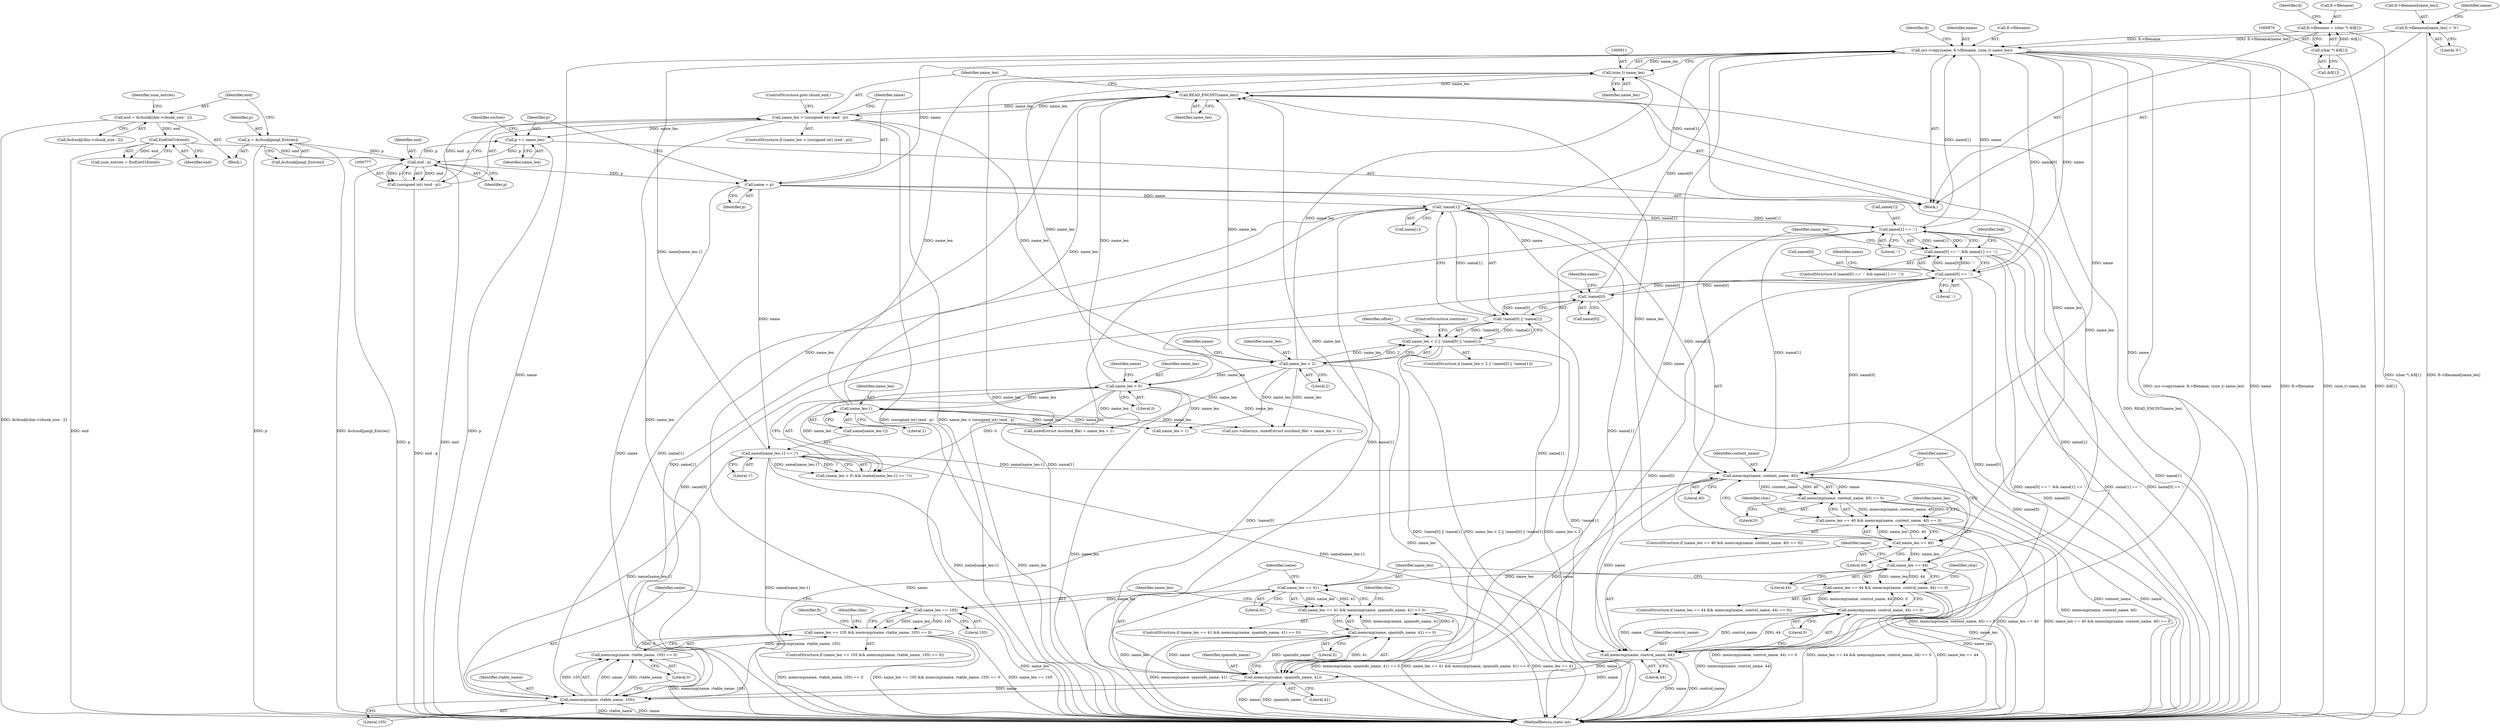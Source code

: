 digraph "0_libmspack_2f084136cfe0d05e5bf5703f3e83c6d955234b4d@pointer" {
"1000905" [label="(Call,sys->copy(name, fi->filename, (size_t) name_len))"];
"1000804" [label="(Call,!name[1])"];
"1000782" [label="(Call,name = p)"];
"1000778" [label="(Call,end - p)"];
"1000765" [label="(Call,EndGetI16(end))"];
"1000753" [label="(Call,end = &chunk[chm->chunk_size - 2])"];
"1000747" [label="(Call,p = &chunk[pmgl_Entries])"];
"1000785" [label="(Call,p += name_len)"];
"1000774" [label="(Call,name_len > (unsigned int) (end - p))"];
"1000771" [label="(Call,READ_ENCINT(name_len))"];
"1000995" [label="(Call,name_len == 105)"];
"1000975" [label="(Call,name_len == 41)"];
"1000955" [label="(Call,name_len == 44)"];
"1000935" [label="(Call,name_len == 40)"];
"1000910" [label="(Call,(size_t) name_len)"];
"1000826" [label="(Call,name_len-1)"];
"1000820" [label="(Call,name_len > 0)"];
"1000796" [label="(Call,name_len < 2)"];
"1000776" [label="(Call,(unsigned int) (end - p))"];
"1000927" [label="(Call,name[1] == ':')"];
"1000905" [label="(Call,sys->copy(name, fi->filename, (size_t) name_len))"];
"1000823" [label="(Call,name[name_len-1] == '/')"];
"1000922" [label="(Call,name[0] == ':')"];
"1000800" [label="(Call,!name[0])"];
"1000865" [label="(Call,fi->filename = (char *) &fi[1])"];
"1000869" [label="(Call,(char *) &fi[1])"];
"1000913" [label="(Call,fi->filename[name_len] = '\0')"];
"1000799" [label="(Call,!name[0] || !name[1])"];
"1000795" [label="(Call,name_len < 2 || !name[0] || !name[1])"];
"1000939" [label="(Call,memcmp(name, content_name, 40))"];
"1000938" [label="(Call,memcmp(name, content_name, 40) == 0)"];
"1000934" [label="(Call,name_len == 40 && memcmp(name, content_name, 40) == 0)"];
"1000959" [label="(Call,memcmp(name, control_name, 44))"];
"1000958" [label="(Call,memcmp(name, control_name, 44) == 0)"];
"1000954" [label="(Call,name_len == 44 && memcmp(name, control_name, 44) == 0)"];
"1000979" [label="(Call,memcmp(name, spaninfo_name, 41))"];
"1000978" [label="(Call,memcmp(name, spaninfo_name, 41) == 0)"];
"1000974" [label="(Call,name_len == 41 && memcmp(name, spaninfo_name, 41) == 0)"];
"1000999" [label="(Call,memcmp(name, rtable_name, 105))"];
"1000998" [label="(Call,memcmp(name, rtable_name, 105) == 0)"];
"1000994" [label="(Call,name_len == 105 && memcmp(name, rtable_name, 105) == 0)"];
"1000921" [label="(Call,name[0] == ':' && name[1] == ':')"];
"1000784" [label="(Identifier,p)"];
"1000786" [label="(Identifier,p)"];
"1000927" [label="(Call,name[1] == ':')"];
"1000912" [label="(Identifier,name_len)"];
"1000956" [label="(Identifier,name_len)"];
"1000764" [label="(Identifier,num_entries)"];
"1000994" [label="(Call,name_len == 105 && memcmp(name, rtable_name, 105) == 0)"];
"1000980" [label="(Identifier,name)"];
"1000869" [label="(Call,(char *) &fi[1])"];
"1000801" [label="(Call,name[0])"];
"1000941" [label="(Identifier,content_name)"];
"1000797" [label="(Identifier,name_len)"];
"1000821" [label="(Identifier,name_len)"];
"1000934" [label="(Call,name_len == 40 && memcmp(name, content_name, 40) == 0)"];
"1000782" [label="(Call,name = p)"];
"1000825" [label="(Identifier,name)"];
"1000753" [label="(Call,end = &chunk[chm->chunk_size - 2])"];
"1000820" [label="(Call,name_len > 0)"];
"1000800" [label="(Call,!name[0])"];
"1000916" [label="(Identifier,fi)"];
"1000933" [label="(ControlStructure,if (name_len == 40 && memcmp(name, content_name, 40) == 0))"];
"1000819" [label="(Call,(name_len > 0) && (name[name_len-1] == '/'))"];
"1000935" [label="(Call,name_len == 40)"];
"1000942" [label="(Literal,40)"];
"1000968" [label="(Identifier,chm)"];
"1001003" [label="(Literal,0)"];
"1000871" [label="(Call,&fi[1])"];
"1000955" [label="(Call,name_len == 44)"];
"1000789" [label="(Identifier,section)"];
"1000806" [label="(Identifier,name)"];
"1001014" [label="(Identifier,fi)"];
"1000804" [label="(Call,!name[1])"];
"1000937" [label="(Literal,40)"];
"1000938" [label="(Call,memcmp(name, content_name, 40) == 0)"];
"1000773" [label="(ControlStructure,if (name_len > (unsigned int) (end - p)))"];
"1000954" [label="(Call,name_len == 44 && memcmp(name, control_name, 44) == 0)"];
"1000780" [label="(Identifier,p)"];
"1000802" [label="(Identifier,name)"];
"1000920" [label="(ControlStructure,if (name[0] == ':' && name[1] == ':'))"];
"1000852" [label="(Call,name_len + 1)"];
"1000754" [label="(Identifier,end)"];
"1000826" [label="(Call,name_len-1)"];
"1000828" [label="(Literal,1)"];
"1000775" [label="(Identifier,name_len)"];
"1000957" [label="(Literal,44)"];
"1000939" [label="(Call,memcmp(name, content_name, 40))"];
"1000906" [label="(Identifier,name)"];
"1000778" [label="(Call,end - p)"];
"1000795" [label="(Call,name_len < 2 || !name[0] || !name[1])"];
"1000958" [label="(Call,memcmp(name, control_name, 44) == 0)"];
"1000776" [label="(Call,(unsigned int) (end - p))"];
"1001002" [label="(Literal,105)"];
"1000940" [label="(Identifier,name)"];
"1000877" [label="(Identifier,fi)"];
"1000961" [label="(Identifier,control_name)"];
"1000983" [label="(Literal,0)"];
"1000798" [label="(Literal,2)"];
"1000865" [label="(Call,fi->filename = (char *) &fi[1])"];
"1000979" [label="(Call,memcmp(name, spaninfo_name, 41))"];
"1000974" [label="(Call,name_len == 41 && memcmp(name, spaninfo_name, 41) == 0)"];
"1000977" [label="(Literal,41)"];
"1000982" [label="(Literal,41)"];
"1001000" [label="(Identifier,name)"];
"1000905" [label="(Call,sys->copy(name, fi->filename, (size_t) name_len))"];
"1000926" [label="(Literal,':')"];
"1000998" [label="(Call,memcmp(name, rtable_name, 105) == 0)"];
"1000929" [label="(Identifier,name)"];
"1000928" [label="(Call,name[1])"];
"1000805" [label="(Call,name[1])"];
"1000822" [label="(Literal,0)"];
"1000999" [label="(Call,memcmp(name, rtable_name, 105))"];
"1000796" [label="(Call,name_len < 2)"];
"1000975" [label="(Call,name_len == 41)"];
"1000959" [label="(Call,memcmp(name, control_name, 44))"];
"1000914" [label="(Call,fi->filename[name_len])"];
"1000763" [label="(Call,num_entries = EndGetI16(end))"];
"1000943" [label="(Literal,0)"];
"1000919" [label="(Literal,'\0')"];
"1000907" [label="(Call,fi->filename)"];
"1001001" [label="(Identifier,rtable_name)"];
"1000924" [label="(Identifier,name)"];
"1000997" [label="(Literal,105)"];
"1000921" [label="(Call,name[0] == ':' && name[1] == ':')"];
"1000960" [label="(Identifier,name)"];
"1000772" [label="(Identifier,name_len)"];
"1000765" [label="(Call,EndGetI16(end))"];
"1000770" [label="(Block,)"];
"1000913" [label="(Call,fi->filename[name_len] = '\0')"];
"1000847" [label="(Call,sys->alloc(sys, sizeof(struct mschmd_file) + name_len + 1))"];
"1000799" [label="(Call,!name[0] || !name[1])"];
"1000824" [label="(Call,name[name_len-1])"];
"1000978" [label="(Call,memcmp(name, spaninfo_name, 41) == 0)"];
"1000827" [label="(Identifier,name_len)"];
"1000755" [label="(Call,&chunk[chm->chunk_size - 2])"];
"1000948" [label="(Identifier,chm)"];
"1000808" [label="(ControlStructure,continue;)"];
"1000981" [label="(Identifier,spaninfo_name)"];
"1000749" [label="(Call,&chunk[pmgl_Entries])"];
"1000687" [label="(Block,)"];
"1000988" [label="(Identifier,chm)"];
"1000936" [label="(Identifier,name_len)"];
"1000922" [label="(Call,name[0] == ':')"];
"1000812" [label="(Identifier,offset)"];
"1000794" [label="(ControlStructure,if (name_len < 2 || !name[0] || !name[1]))"];
"1000783" [label="(Identifier,name)"];
"1000995" [label="(Call,name_len == 105)"];
"1000747" [label="(Call,p = &chunk[pmgl_Entries])"];
"1000787" [label="(Identifier,name_len)"];
"1000771" [label="(Call,READ_ENCINT(name_len))"];
"1000996" [label="(Identifier,name_len)"];
"1000953" [label="(ControlStructure,if (name_len == 44 && memcmp(name, control_name, 44) == 0))"];
"1000781" [label="(ControlStructure,goto chunk_end;)"];
"1000973" [label="(ControlStructure,if (name_len == 41 && memcmp(name, spaninfo_name, 41) == 0))"];
"1000823" [label="(Call,name[name_len-1] == '/')"];
"1000976" [label="(Identifier,name_len)"];
"1000963" [label="(Literal,0)"];
"1000962" [label="(Literal,44)"];
"1000849" [label="(Call,sizeof(struct mschmd_file) + name_len + 1)"];
"1000748" [label="(Identifier,p)"];
"1000866" [label="(Call,fi->filename)"];
"1000774" [label="(Call,name_len > (unsigned int) (end - p))"];
"1000993" [label="(ControlStructure,if (name_len == 105 && memcmp(name, rtable_name, 105) == 0))"];
"1001059" [label="(MethodReturn,static int)"];
"1000931" [label="(Literal,':')"];
"1000829" [label="(Literal,'/')"];
"1001027" [label="(Identifier,link)"];
"1000779" [label="(Identifier,end)"];
"1000923" [label="(Call,name[0])"];
"1001008" [label="(Identifier,chm)"];
"1000910" [label="(Call,(size_t) name_len)"];
"1000785" [label="(Call,p += name_len)"];
"1000766" [label="(Identifier,end)"];
"1000905" -> "1000770"  [label="AST: "];
"1000905" -> "1000910"  [label="CFG: "];
"1000906" -> "1000905"  [label="AST: "];
"1000907" -> "1000905"  [label="AST: "];
"1000910" -> "1000905"  [label="AST: "];
"1000916" -> "1000905"  [label="CFG: "];
"1000905" -> "1001059"  [label="DDG: sys->copy(name, fi->filename, (size_t) name_len)"];
"1000905" -> "1001059"  [label="DDG: name"];
"1000905" -> "1001059"  [label="DDG: fi->filename"];
"1000905" -> "1001059"  [label="DDG: (size_t) name_len"];
"1000804" -> "1000905"  [label="DDG: name[1]"];
"1000782" -> "1000905"  [label="DDG: name"];
"1000823" -> "1000905"  [label="DDG: name[name_len-1]"];
"1000922" -> "1000905"  [label="DDG: name[0]"];
"1000800" -> "1000905"  [label="DDG: name[0]"];
"1000927" -> "1000905"  [label="DDG: name[1]"];
"1000865" -> "1000905"  [label="DDG: fi->filename"];
"1000913" -> "1000905"  [label="DDG: fi->filename[name_len]"];
"1000910" -> "1000905"  [label="DDG: name_len"];
"1000905" -> "1000922"  [label="DDG: name"];
"1000905" -> "1000927"  [label="DDG: name"];
"1000905" -> "1000939"  [label="DDG: name"];
"1000905" -> "1000959"  [label="DDG: name"];
"1000905" -> "1000979"  [label="DDG: name"];
"1000905" -> "1000999"  [label="DDG: name"];
"1000804" -> "1000799"  [label="AST: "];
"1000804" -> "1000805"  [label="CFG: "];
"1000805" -> "1000804"  [label="AST: "];
"1000799" -> "1000804"  [label="CFG: "];
"1000804" -> "1001059"  [label="DDG: name[1]"];
"1000804" -> "1000799"  [label="DDG: name[1]"];
"1000782" -> "1000804"  [label="DDG: name"];
"1000927" -> "1000804"  [label="DDG: name[1]"];
"1000804" -> "1000927"  [label="DDG: name[1]"];
"1000804" -> "1000939"  [label="DDG: name[1]"];
"1000804" -> "1000959"  [label="DDG: name[1]"];
"1000804" -> "1000979"  [label="DDG: name[1]"];
"1000804" -> "1000999"  [label="DDG: name[1]"];
"1000782" -> "1000770"  [label="AST: "];
"1000782" -> "1000784"  [label="CFG: "];
"1000783" -> "1000782"  [label="AST: "];
"1000784" -> "1000782"  [label="AST: "];
"1000786" -> "1000782"  [label="CFG: "];
"1000782" -> "1001059"  [label="DDG: name"];
"1000778" -> "1000782"  [label="DDG: p"];
"1000782" -> "1000800"  [label="DDG: name"];
"1000782" -> "1000823"  [label="DDG: name"];
"1000778" -> "1000776"  [label="AST: "];
"1000778" -> "1000780"  [label="CFG: "];
"1000779" -> "1000778"  [label="AST: "];
"1000780" -> "1000778"  [label="AST: "];
"1000776" -> "1000778"  [label="CFG: "];
"1000778" -> "1001059"  [label="DDG: p"];
"1000778" -> "1001059"  [label="DDG: end"];
"1000778" -> "1000776"  [label="DDG: end"];
"1000778" -> "1000776"  [label="DDG: p"];
"1000765" -> "1000778"  [label="DDG: end"];
"1000747" -> "1000778"  [label="DDG: p"];
"1000785" -> "1000778"  [label="DDG: p"];
"1000778" -> "1000785"  [label="DDG: p"];
"1000765" -> "1000763"  [label="AST: "];
"1000765" -> "1000766"  [label="CFG: "];
"1000766" -> "1000765"  [label="AST: "];
"1000763" -> "1000765"  [label="CFG: "];
"1000765" -> "1001059"  [label="DDG: end"];
"1000765" -> "1000763"  [label="DDG: end"];
"1000753" -> "1000765"  [label="DDG: end"];
"1000753" -> "1000687"  [label="AST: "];
"1000753" -> "1000755"  [label="CFG: "];
"1000754" -> "1000753"  [label="AST: "];
"1000755" -> "1000753"  [label="AST: "];
"1000764" -> "1000753"  [label="CFG: "];
"1000753" -> "1001059"  [label="DDG: &chunk[chm->chunk_size - 2]"];
"1000747" -> "1000687"  [label="AST: "];
"1000747" -> "1000749"  [label="CFG: "];
"1000748" -> "1000747"  [label="AST: "];
"1000749" -> "1000747"  [label="AST: "];
"1000754" -> "1000747"  [label="CFG: "];
"1000747" -> "1001059"  [label="DDG: p"];
"1000747" -> "1001059"  [label="DDG: &chunk[pmgl_Entries]"];
"1000785" -> "1000770"  [label="AST: "];
"1000785" -> "1000787"  [label="CFG: "];
"1000786" -> "1000785"  [label="AST: "];
"1000787" -> "1000785"  [label="AST: "];
"1000789" -> "1000785"  [label="CFG: "];
"1000785" -> "1001059"  [label="DDG: p"];
"1000774" -> "1000785"  [label="DDG: name_len"];
"1000774" -> "1000773"  [label="AST: "];
"1000774" -> "1000776"  [label="CFG: "];
"1000775" -> "1000774"  [label="AST: "];
"1000776" -> "1000774"  [label="AST: "];
"1000781" -> "1000774"  [label="CFG: "];
"1000783" -> "1000774"  [label="CFG: "];
"1000774" -> "1001059"  [label="DDG: (unsigned int) (end - p)"];
"1000774" -> "1001059"  [label="DDG: name_len > (unsigned int) (end - p)"];
"1000774" -> "1001059"  [label="DDG: name_len"];
"1000774" -> "1000771"  [label="DDG: name_len"];
"1000771" -> "1000774"  [label="DDG: name_len"];
"1000776" -> "1000774"  [label="DDG: end - p"];
"1000774" -> "1000796"  [label="DDG: name_len"];
"1000771" -> "1000770"  [label="AST: "];
"1000771" -> "1000772"  [label="CFG: "];
"1000772" -> "1000771"  [label="AST: "];
"1000775" -> "1000771"  [label="CFG: "];
"1000771" -> "1001059"  [label="DDG: READ_ENCINT(name_len)"];
"1000995" -> "1000771"  [label="DDG: name_len"];
"1000910" -> "1000771"  [label="DDG: name_len"];
"1000975" -> "1000771"  [label="DDG: name_len"];
"1000955" -> "1000771"  [label="DDG: name_len"];
"1000935" -> "1000771"  [label="DDG: name_len"];
"1000826" -> "1000771"  [label="DDG: name_len"];
"1000820" -> "1000771"  [label="DDG: name_len"];
"1000796" -> "1000771"  [label="DDG: name_len"];
"1000995" -> "1000994"  [label="AST: "];
"1000995" -> "1000997"  [label="CFG: "];
"1000996" -> "1000995"  [label="AST: "];
"1000997" -> "1000995"  [label="AST: "];
"1001000" -> "1000995"  [label="CFG: "];
"1000994" -> "1000995"  [label="CFG: "];
"1000995" -> "1001059"  [label="DDG: name_len"];
"1000995" -> "1000994"  [label="DDG: name_len"];
"1000995" -> "1000994"  [label="DDG: 105"];
"1000975" -> "1000995"  [label="DDG: name_len"];
"1000975" -> "1000974"  [label="AST: "];
"1000975" -> "1000977"  [label="CFG: "];
"1000976" -> "1000975"  [label="AST: "];
"1000977" -> "1000975"  [label="AST: "];
"1000980" -> "1000975"  [label="CFG: "];
"1000974" -> "1000975"  [label="CFG: "];
"1000975" -> "1001059"  [label="DDG: name_len"];
"1000975" -> "1000974"  [label="DDG: name_len"];
"1000975" -> "1000974"  [label="DDG: 41"];
"1000955" -> "1000975"  [label="DDG: name_len"];
"1000955" -> "1000954"  [label="AST: "];
"1000955" -> "1000957"  [label="CFG: "];
"1000956" -> "1000955"  [label="AST: "];
"1000957" -> "1000955"  [label="AST: "];
"1000960" -> "1000955"  [label="CFG: "];
"1000954" -> "1000955"  [label="CFG: "];
"1000955" -> "1001059"  [label="DDG: name_len"];
"1000955" -> "1000954"  [label="DDG: name_len"];
"1000955" -> "1000954"  [label="DDG: 44"];
"1000935" -> "1000955"  [label="DDG: name_len"];
"1000935" -> "1000934"  [label="AST: "];
"1000935" -> "1000937"  [label="CFG: "];
"1000936" -> "1000935"  [label="AST: "];
"1000937" -> "1000935"  [label="AST: "];
"1000940" -> "1000935"  [label="CFG: "];
"1000934" -> "1000935"  [label="CFG: "];
"1000935" -> "1001059"  [label="DDG: name_len"];
"1000935" -> "1000934"  [label="DDG: name_len"];
"1000935" -> "1000934"  [label="DDG: 40"];
"1000910" -> "1000935"  [label="DDG: name_len"];
"1000910" -> "1000912"  [label="CFG: "];
"1000911" -> "1000910"  [label="AST: "];
"1000912" -> "1000910"  [label="AST: "];
"1000910" -> "1001059"  [label="DDG: name_len"];
"1000826" -> "1000910"  [label="DDG: name_len"];
"1000820" -> "1000910"  [label="DDG: name_len"];
"1000796" -> "1000910"  [label="DDG: name_len"];
"1000826" -> "1000824"  [label="AST: "];
"1000826" -> "1000828"  [label="CFG: "];
"1000827" -> "1000826"  [label="AST: "];
"1000828" -> "1000826"  [label="AST: "];
"1000824" -> "1000826"  [label="CFG: "];
"1000826" -> "1001059"  [label="DDG: name_len"];
"1000820" -> "1000826"  [label="DDG: name_len"];
"1000826" -> "1000847"  [label="DDG: name_len"];
"1000826" -> "1000849"  [label="DDG: name_len"];
"1000826" -> "1000852"  [label="DDG: name_len"];
"1000820" -> "1000819"  [label="AST: "];
"1000820" -> "1000822"  [label="CFG: "];
"1000821" -> "1000820"  [label="AST: "];
"1000822" -> "1000820"  [label="AST: "];
"1000825" -> "1000820"  [label="CFG: "];
"1000819" -> "1000820"  [label="CFG: "];
"1000820" -> "1001059"  [label="DDG: name_len"];
"1000820" -> "1000819"  [label="DDG: name_len"];
"1000820" -> "1000819"  [label="DDG: 0"];
"1000796" -> "1000820"  [label="DDG: name_len"];
"1000820" -> "1000847"  [label="DDG: name_len"];
"1000820" -> "1000849"  [label="DDG: name_len"];
"1000820" -> "1000852"  [label="DDG: name_len"];
"1000796" -> "1000795"  [label="AST: "];
"1000796" -> "1000798"  [label="CFG: "];
"1000797" -> "1000796"  [label="AST: "];
"1000798" -> "1000796"  [label="AST: "];
"1000802" -> "1000796"  [label="CFG: "];
"1000795" -> "1000796"  [label="CFG: "];
"1000796" -> "1001059"  [label="DDG: name_len"];
"1000796" -> "1000795"  [label="DDG: name_len"];
"1000796" -> "1000795"  [label="DDG: 2"];
"1000796" -> "1000847"  [label="DDG: name_len"];
"1000796" -> "1000849"  [label="DDG: name_len"];
"1000796" -> "1000852"  [label="DDG: name_len"];
"1000777" -> "1000776"  [label="AST: "];
"1000776" -> "1001059"  [label="DDG: end - p"];
"1000927" -> "1000921"  [label="AST: "];
"1000927" -> "1000931"  [label="CFG: "];
"1000928" -> "1000927"  [label="AST: "];
"1000931" -> "1000927"  [label="AST: "];
"1000921" -> "1000927"  [label="CFG: "];
"1000927" -> "1001059"  [label="DDG: name[1]"];
"1000927" -> "1000921"  [label="DDG: name[1]"];
"1000927" -> "1000921"  [label="DDG: ':'"];
"1000927" -> "1000939"  [label="DDG: name[1]"];
"1000927" -> "1000959"  [label="DDG: name[1]"];
"1000927" -> "1000979"  [label="DDG: name[1]"];
"1000927" -> "1000999"  [label="DDG: name[1]"];
"1000823" -> "1000819"  [label="AST: "];
"1000823" -> "1000829"  [label="CFG: "];
"1000824" -> "1000823"  [label="AST: "];
"1000829" -> "1000823"  [label="AST: "];
"1000819" -> "1000823"  [label="CFG: "];
"1000823" -> "1001059"  [label="DDG: name[name_len-1]"];
"1000823" -> "1000819"  [label="DDG: name[name_len-1]"];
"1000823" -> "1000819"  [label="DDG: '/'"];
"1000823" -> "1000939"  [label="DDG: name[name_len-1]"];
"1000823" -> "1000959"  [label="DDG: name[name_len-1]"];
"1000823" -> "1000979"  [label="DDG: name[name_len-1]"];
"1000823" -> "1000999"  [label="DDG: name[name_len-1]"];
"1000922" -> "1000921"  [label="AST: "];
"1000922" -> "1000926"  [label="CFG: "];
"1000923" -> "1000922"  [label="AST: "];
"1000926" -> "1000922"  [label="AST: "];
"1000929" -> "1000922"  [label="CFG: "];
"1000921" -> "1000922"  [label="CFG: "];
"1000922" -> "1001059"  [label="DDG: name[0]"];
"1000922" -> "1000800"  [label="DDG: name[0]"];
"1000922" -> "1000921"  [label="DDG: name[0]"];
"1000922" -> "1000921"  [label="DDG: ':'"];
"1000800" -> "1000922"  [label="DDG: name[0]"];
"1000922" -> "1000939"  [label="DDG: name[0]"];
"1000922" -> "1000959"  [label="DDG: name[0]"];
"1000922" -> "1000979"  [label="DDG: name[0]"];
"1000922" -> "1000999"  [label="DDG: name[0]"];
"1000800" -> "1000799"  [label="AST: "];
"1000800" -> "1000801"  [label="CFG: "];
"1000801" -> "1000800"  [label="AST: "];
"1000806" -> "1000800"  [label="CFG: "];
"1000799" -> "1000800"  [label="CFG: "];
"1000800" -> "1001059"  [label="DDG: name[0]"];
"1000800" -> "1000799"  [label="DDG: name[0]"];
"1000865" -> "1000770"  [label="AST: "];
"1000865" -> "1000869"  [label="CFG: "];
"1000866" -> "1000865"  [label="AST: "];
"1000869" -> "1000865"  [label="AST: "];
"1000877" -> "1000865"  [label="CFG: "];
"1000865" -> "1001059"  [label="DDG: (char *) &fi[1]"];
"1000869" -> "1000865"  [label="DDG: &fi[1]"];
"1000869" -> "1000871"  [label="CFG: "];
"1000870" -> "1000869"  [label="AST: "];
"1000871" -> "1000869"  [label="AST: "];
"1000869" -> "1001059"  [label="DDG: &fi[1]"];
"1000913" -> "1000770"  [label="AST: "];
"1000913" -> "1000919"  [label="CFG: "];
"1000914" -> "1000913"  [label="AST: "];
"1000919" -> "1000913"  [label="AST: "];
"1000924" -> "1000913"  [label="CFG: "];
"1000913" -> "1001059"  [label="DDG: fi->filename[name_len]"];
"1000799" -> "1000795"  [label="AST: "];
"1000795" -> "1000799"  [label="CFG: "];
"1000799" -> "1001059"  [label="DDG: !name[0]"];
"1000799" -> "1001059"  [label="DDG: !name[1]"];
"1000799" -> "1000795"  [label="DDG: !name[0]"];
"1000799" -> "1000795"  [label="DDG: !name[1]"];
"1000795" -> "1000794"  [label="AST: "];
"1000808" -> "1000795"  [label="CFG: "];
"1000812" -> "1000795"  [label="CFG: "];
"1000795" -> "1001059"  [label="DDG: name_len < 2"];
"1000795" -> "1001059"  [label="DDG: name_len < 2 || !name[0] || !name[1]"];
"1000795" -> "1001059"  [label="DDG: !name[0] || !name[1]"];
"1000939" -> "1000938"  [label="AST: "];
"1000939" -> "1000942"  [label="CFG: "];
"1000940" -> "1000939"  [label="AST: "];
"1000941" -> "1000939"  [label="AST: "];
"1000942" -> "1000939"  [label="AST: "];
"1000943" -> "1000939"  [label="CFG: "];
"1000939" -> "1001059"  [label="DDG: content_name"];
"1000939" -> "1001059"  [label="DDG: name"];
"1000939" -> "1000938"  [label="DDG: name"];
"1000939" -> "1000938"  [label="DDG: content_name"];
"1000939" -> "1000938"  [label="DDG: 40"];
"1000939" -> "1000959"  [label="DDG: name"];
"1000939" -> "1000979"  [label="DDG: name"];
"1000939" -> "1000999"  [label="DDG: name"];
"1000938" -> "1000934"  [label="AST: "];
"1000938" -> "1000943"  [label="CFG: "];
"1000943" -> "1000938"  [label="AST: "];
"1000934" -> "1000938"  [label="CFG: "];
"1000938" -> "1001059"  [label="DDG: memcmp(name, content_name, 40)"];
"1000938" -> "1000934"  [label="DDG: memcmp(name, content_name, 40)"];
"1000938" -> "1000934"  [label="DDG: 0"];
"1000934" -> "1000933"  [label="AST: "];
"1000948" -> "1000934"  [label="CFG: "];
"1000956" -> "1000934"  [label="CFG: "];
"1000934" -> "1001059"  [label="DDG: name_len == 40"];
"1000934" -> "1001059"  [label="DDG: name_len == 40 && memcmp(name, content_name, 40) == 0"];
"1000934" -> "1001059"  [label="DDG: memcmp(name, content_name, 40) == 0"];
"1000959" -> "1000958"  [label="AST: "];
"1000959" -> "1000962"  [label="CFG: "];
"1000960" -> "1000959"  [label="AST: "];
"1000961" -> "1000959"  [label="AST: "];
"1000962" -> "1000959"  [label="AST: "];
"1000963" -> "1000959"  [label="CFG: "];
"1000959" -> "1001059"  [label="DDG: control_name"];
"1000959" -> "1001059"  [label="DDG: name"];
"1000959" -> "1000958"  [label="DDG: name"];
"1000959" -> "1000958"  [label="DDG: control_name"];
"1000959" -> "1000958"  [label="DDG: 44"];
"1000959" -> "1000979"  [label="DDG: name"];
"1000959" -> "1000999"  [label="DDG: name"];
"1000958" -> "1000954"  [label="AST: "];
"1000958" -> "1000963"  [label="CFG: "];
"1000963" -> "1000958"  [label="AST: "];
"1000954" -> "1000958"  [label="CFG: "];
"1000958" -> "1001059"  [label="DDG: memcmp(name, control_name, 44)"];
"1000958" -> "1000954"  [label="DDG: memcmp(name, control_name, 44)"];
"1000958" -> "1000954"  [label="DDG: 0"];
"1000954" -> "1000953"  [label="AST: "];
"1000968" -> "1000954"  [label="CFG: "];
"1000976" -> "1000954"  [label="CFG: "];
"1000954" -> "1001059"  [label="DDG: memcmp(name, control_name, 44) == 0"];
"1000954" -> "1001059"  [label="DDG: name_len == 44 && memcmp(name, control_name, 44) == 0"];
"1000954" -> "1001059"  [label="DDG: name_len == 44"];
"1000979" -> "1000978"  [label="AST: "];
"1000979" -> "1000982"  [label="CFG: "];
"1000980" -> "1000979"  [label="AST: "];
"1000981" -> "1000979"  [label="AST: "];
"1000982" -> "1000979"  [label="AST: "];
"1000983" -> "1000979"  [label="CFG: "];
"1000979" -> "1001059"  [label="DDG: spaninfo_name"];
"1000979" -> "1001059"  [label="DDG: name"];
"1000979" -> "1000978"  [label="DDG: name"];
"1000979" -> "1000978"  [label="DDG: spaninfo_name"];
"1000979" -> "1000978"  [label="DDG: 41"];
"1000979" -> "1000999"  [label="DDG: name"];
"1000978" -> "1000974"  [label="AST: "];
"1000978" -> "1000983"  [label="CFG: "];
"1000983" -> "1000978"  [label="AST: "];
"1000974" -> "1000978"  [label="CFG: "];
"1000978" -> "1001059"  [label="DDG: memcmp(name, spaninfo_name, 41)"];
"1000978" -> "1000974"  [label="DDG: memcmp(name, spaninfo_name, 41)"];
"1000978" -> "1000974"  [label="DDG: 0"];
"1000974" -> "1000973"  [label="AST: "];
"1000988" -> "1000974"  [label="CFG: "];
"1000996" -> "1000974"  [label="CFG: "];
"1000974" -> "1001059"  [label="DDG: name_len == 41 && memcmp(name, spaninfo_name, 41) == 0"];
"1000974" -> "1001059"  [label="DDG: name_len == 41"];
"1000974" -> "1001059"  [label="DDG: memcmp(name, spaninfo_name, 41) == 0"];
"1000999" -> "1000998"  [label="AST: "];
"1000999" -> "1001002"  [label="CFG: "];
"1001000" -> "1000999"  [label="AST: "];
"1001001" -> "1000999"  [label="AST: "];
"1001002" -> "1000999"  [label="AST: "];
"1001003" -> "1000999"  [label="CFG: "];
"1000999" -> "1001059"  [label="DDG: rtable_name"];
"1000999" -> "1001059"  [label="DDG: name"];
"1000999" -> "1000998"  [label="DDG: name"];
"1000999" -> "1000998"  [label="DDG: rtable_name"];
"1000999" -> "1000998"  [label="DDG: 105"];
"1000998" -> "1000994"  [label="AST: "];
"1000998" -> "1001003"  [label="CFG: "];
"1001003" -> "1000998"  [label="AST: "];
"1000994" -> "1000998"  [label="CFG: "];
"1000998" -> "1001059"  [label="DDG: memcmp(name, rtable_name, 105)"];
"1000998" -> "1000994"  [label="DDG: memcmp(name, rtable_name, 105)"];
"1000998" -> "1000994"  [label="DDG: 0"];
"1000994" -> "1000993"  [label="AST: "];
"1001008" -> "1000994"  [label="CFG: "];
"1001014" -> "1000994"  [label="CFG: "];
"1000994" -> "1001059"  [label="DDG: memcmp(name, rtable_name, 105) == 0"];
"1000994" -> "1001059"  [label="DDG: name_len == 105 && memcmp(name, rtable_name, 105) == 0"];
"1000994" -> "1001059"  [label="DDG: name_len == 105"];
"1000921" -> "1000920"  [label="AST: "];
"1000936" -> "1000921"  [label="CFG: "];
"1001027" -> "1000921"  [label="CFG: "];
"1000921" -> "1001059"  [label="DDG: name[0] == ':' && name[1] == ':'"];
"1000921" -> "1001059"  [label="DDG: name[1] == ':'"];
"1000921" -> "1001059"  [label="DDG: name[0] == ':'"];
}

